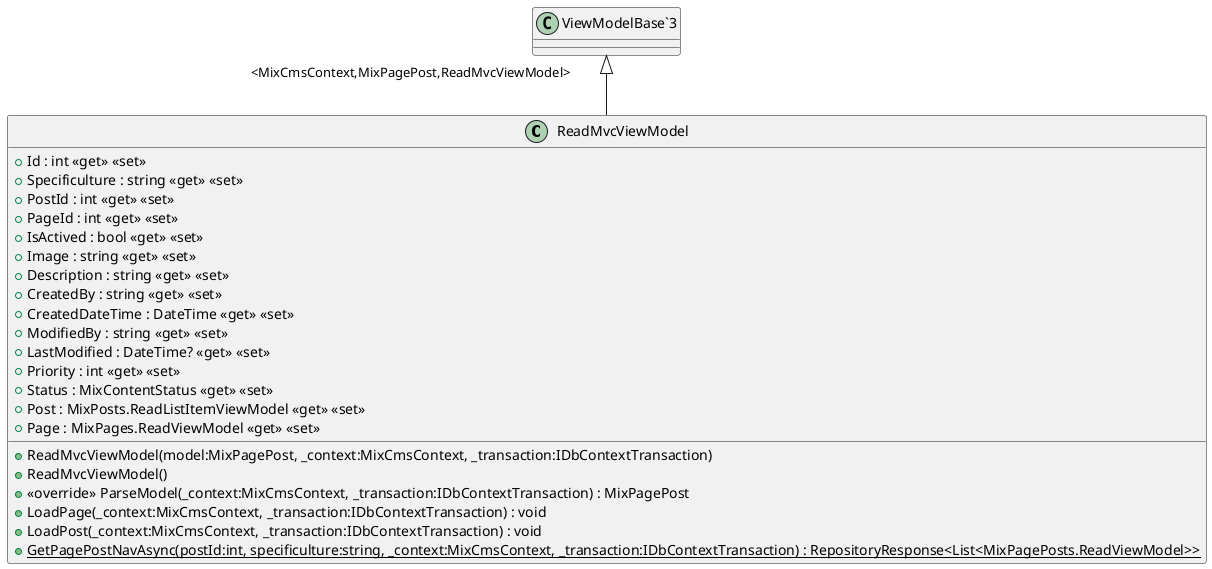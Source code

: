 @startuml
class ReadMvcViewModel {
    + ReadMvcViewModel(model:MixPagePost, _context:MixCmsContext, _transaction:IDbContextTransaction)
    + ReadMvcViewModel()
    + Id : int <<get>> <<set>>
    + Specificulture : string <<get>> <<set>>
    + PostId : int <<get>> <<set>>
    + PageId : int <<get>> <<set>>
    + IsActived : bool <<get>> <<set>>
    + Image : string <<get>> <<set>>
    + Description : string <<get>> <<set>>
    + CreatedBy : string <<get>> <<set>>
    + CreatedDateTime : DateTime <<get>> <<set>>
    + ModifiedBy : string <<get>> <<set>>
    + LastModified : DateTime? <<get>> <<set>>
    + Priority : int <<get>> <<set>>
    + Status : MixContentStatus <<get>> <<set>>
    + Post : MixPosts.ReadListItemViewModel <<get>> <<set>>
    + Page : MixPages.ReadViewModel <<get>> <<set>>
    + <<override>> ParseModel(_context:MixCmsContext, _transaction:IDbContextTransaction) : MixPagePost
    + LoadPage(_context:MixCmsContext, _transaction:IDbContextTransaction) : void
    + LoadPost(_context:MixCmsContext, _transaction:IDbContextTransaction) : void
    + {static} GetPagePostNavAsync(postId:int, specificulture:string, _context:MixCmsContext, _transaction:IDbContextTransaction) : RepositoryResponse<List<MixPagePosts.ReadViewModel>>
}
"ViewModelBase`3" "<MixCmsContext,MixPagePost,ReadMvcViewModel>" <|-- ReadMvcViewModel
@enduml
